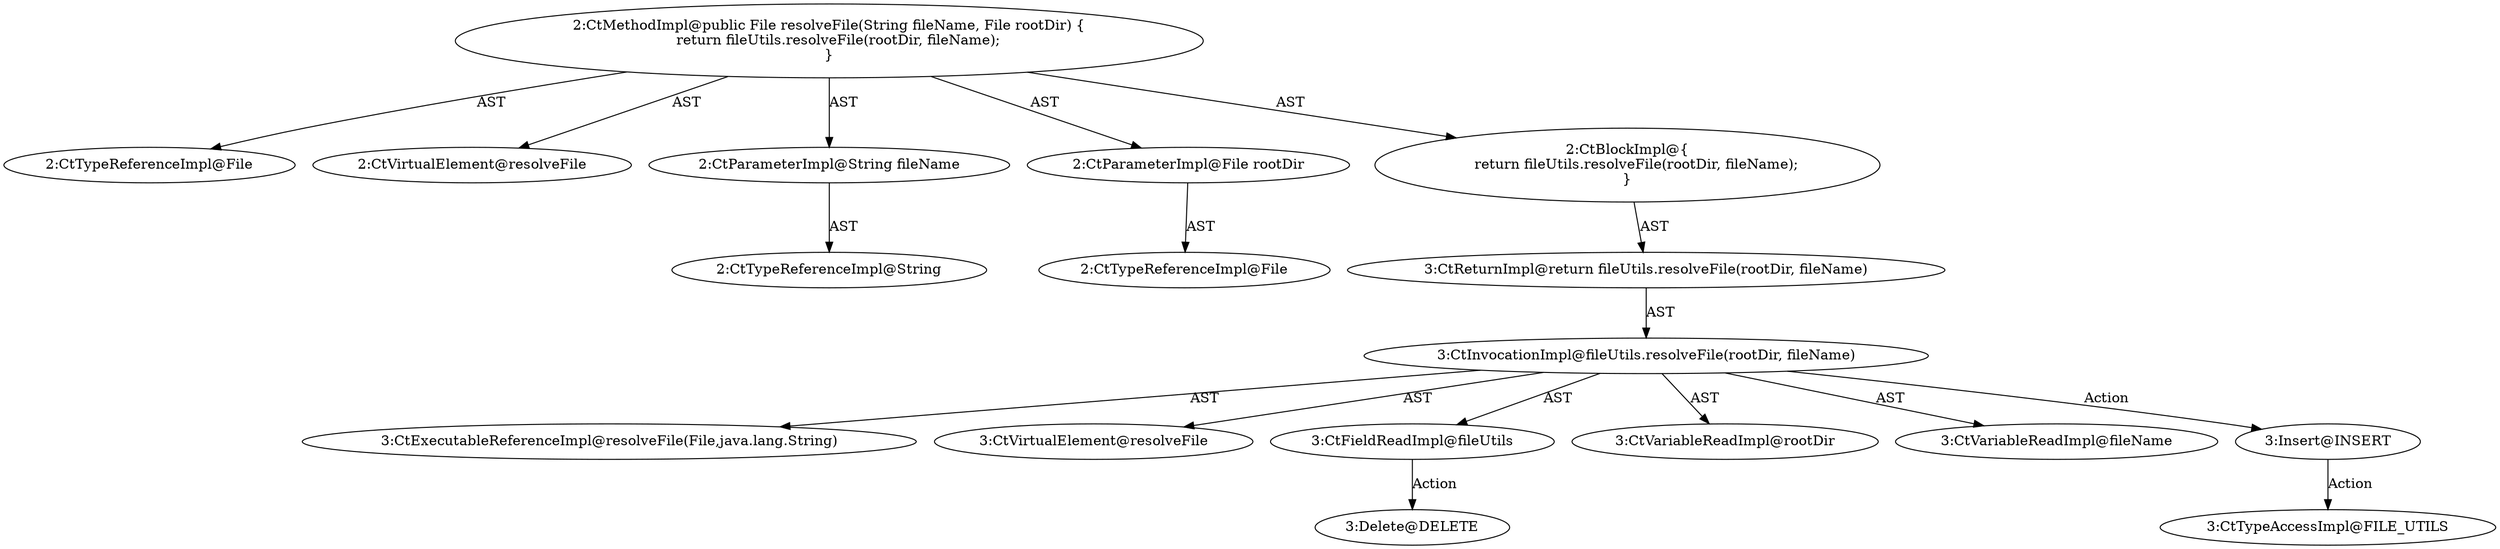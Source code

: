 digraph "resolveFile#?,String,File" {
0 [label="2:CtTypeReferenceImpl@File" shape=ellipse]
1 [label="2:CtVirtualElement@resolveFile" shape=ellipse]
2 [label="2:CtParameterImpl@String fileName" shape=ellipse]
3 [label="2:CtTypeReferenceImpl@String" shape=ellipse]
4 [label="2:CtParameterImpl@File rootDir" shape=ellipse]
5 [label="2:CtTypeReferenceImpl@File" shape=ellipse]
6 [label="3:CtExecutableReferenceImpl@resolveFile(File,java.lang.String)" shape=ellipse]
7 [label="3:CtVirtualElement@resolveFile" shape=ellipse]
8 [label="3:CtFieldReadImpl@fileUtils" shape=ellipse]
9 [label="3:CtVariableReadImpl@rootDir" shape=ellipse]
10 [label="3:CtVariableReadImpl@fileName" shape=ellipse]
11 [label="3:CtInvocationImpl@fileUtils.resolveFile(rootDir, fileName)" shape=ellipse]
12 [label="3:CtReturnImpl@return fileUtils.resolveFile(rootDir, fileName)" shape=ellipse]
13 [label="2:CtBlockImpl@\{
    return fileUtils.resolveFile(rootDir, fileName);
\}" shape=ellipse]
14 [label="2:CtMethodImpl@public File resolveFile(String fileName, File rootDir) \{
    return fileUtils.resolveFile(rootDir, fileName);
\}" shape=ellipse]
15 [label="3:Delete@DELETE" shape=ellipse]
16 [label="3:Insert@INSERT" shape=ellipse]
17 [label="3:CtTypeAccessImpl@FILE_UTILS" shape=ellipse]
2 -> 3 [label="AST"];
4 -> 5 [label="AST"];
8 -> 15 [label="Action"];
11 -> 7 [label="AST"];
11 -> 8 [label="AST"];
11 -> 6 [label="AST"];
11 -> 9 [label="AST"];
11 -> 10 [label="AST"];
11 -> 16 [label="Action"];
12 -> 11 [label="AST"];
13 -> 12 [label="AST"];
14 -> 1 [label="AST"];
14 -> 0 [label="AST"];
14 -> 2 [label="AST"];
14 -> 4 [label="AST"];
14 -> 13 [label="AST"];
16 -> 17 [label="Action"];
}